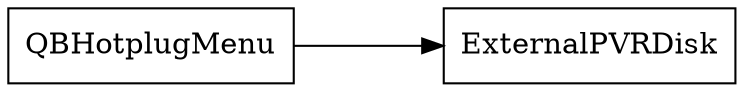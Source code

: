 digraph QBHotplugMenu {
    node [URL="controlFlow/\N.html" shape=box]
    graph [layout="circo"]
    QBHotplugMenu [URL="\N.html" root=true]

    QBHotplugMenu -> ExternalPVRDisk
}
